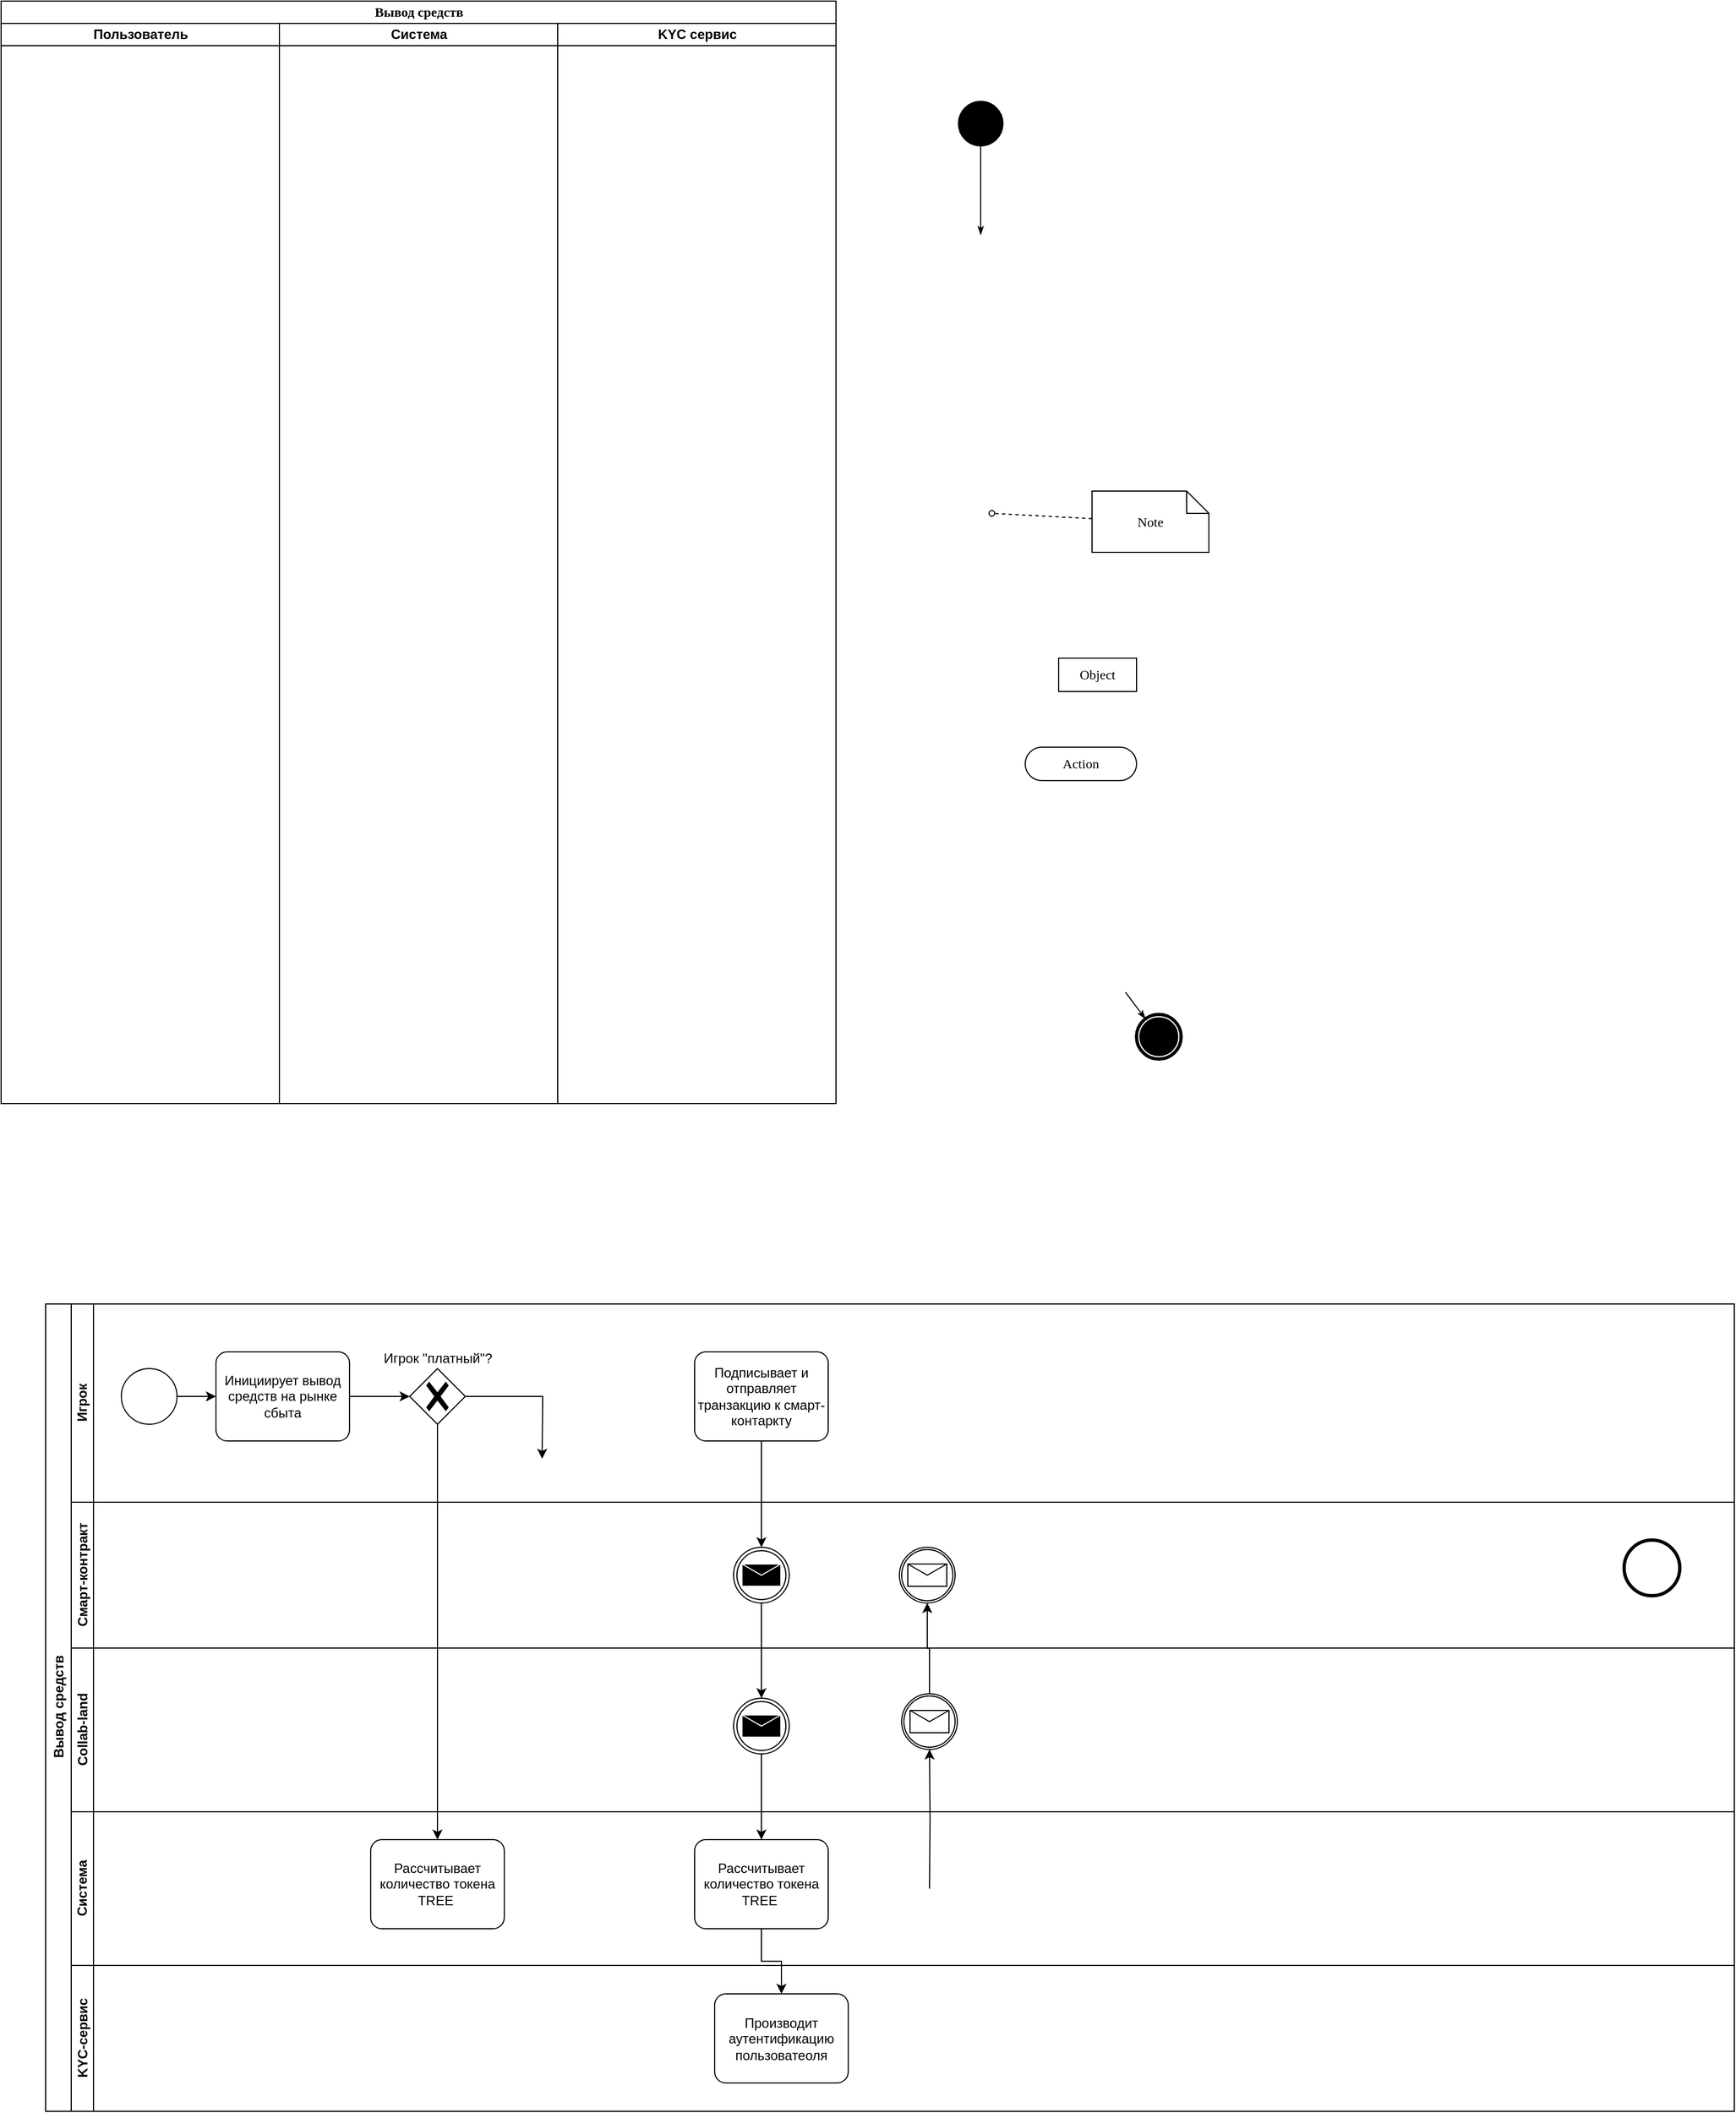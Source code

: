 <mxfile version="20.8.23" type="github">
  <diagram name="Page-1" id="0783ab3e-0a74-02c8-0abd-f7b4e66b4bec">
    <mxGraphModel dx="1434" dy="803" grid="0" gridSize="10" guides="1" tooltips="0" connect="1" arrows="1" fold="1" page="0" pageScale="1" pageWidth="850" pageHeight="1100" background="none" math="0" shadow="0">
      <root>
        <mxCell id="0" />
        <mxCell id="1" parent="0" />
        <mxCell id="1c1d494c118603dd-1" value="Вывод средств" style="swimlane;html=1;childLayout=stackLayout;startSize=20;rounded=0;shadow=0;comic=0;labelBackgroundColor=none;strokeWidth=1;fontFamily=Verdana;fontSize=12;align=center;" parent="1" vertex="1">
          <mxGeometry x="40" y="20" width="750" height="990" as="geometry" />
        </mxCell>
        <mxCell id="1c1d494c118603dd-2" value="Пользователь" style="swimlane;html=1;startSize=20;" parent="1c1d494c118603dd-1" vertex="1">
          <mxGeometry y="20" width="250" height="970" as="geometry">
            <mxRectangle y="20" width="40" height="970" as="alternateBounds" />
          </mxGeometry>
        </mxCell>
        <mxCell id="1c1d494c118603dd-3" value="Система" style="swimlane;html=1;startSize=20;" parent="1c1d494c118603dd-1" vertex="1">
          <mxGeometry x="250" y="20" width="250" height="970" as="geometry" />
        </mxCell>
        <mxCell id="1c1d494c118603dd-4" value="KYC сервис" style="swimlane;html=1;startSize=20;" parent="1c1d494c118603dd-1" vertex="1">
          <mxGeometry x="500" y="20" width="250" height="970" as="geometry" />
        </mxCell>
        <mxCell id="1c1d494c118603dd-27" style="edgeStyle=orthogonalEdgeStyle;rounded=0;html=1;labelBackgroundColor=none;startArrow=none;startFill=0;startSize=5;endArrow=classicThin;endFill=1;endSize=5;jettySize=auto;orthogonalLoop=1;strokeWidth=1;fontFamily=Verdana;fontSize=12" parent="1c1d494c118603dd-4" source="60571a20871a0731-4" edge="1">
          <mxGeometry relative="1" as="geometry">
            <mxPoint x="380" y="190" as="targetPoint" />
          </mxGeometry>
        </mxCell>
        <mxCell id="1c1d494c118603dd-22" value="Note" style="shape=note;whiteSpace=wrap;html=1;rounded=0;shadow=0;comic=0;labelBackgroundColor=none;strokeWidth=1;fontFamily=Verdana;fontSize=12;align=center;size=20;" parent="1" vertex="1">
          <mxGeometry x="1020" y="460" width="105" height="55" as="geometry" />
        </mxCell>
        <mxCell id="1c1d494c118603dd-51" style="edgeStyle=none;rounded=0;html=1;dashed=1;labelBackgroundColor=none;startArrow=none;startFill=0;startSize=5;endArrow=oval;endFill=0;endSize=5;jettySize=auto;orthogonalLoop=1;strokeWidth=1;fontFamily=Verdana;fontSize=12" parent="1" source="1c1d494c118603dd-22" edge="1">
          <mxGeometry relative="1" as="geometry">
            <mxPoint x="930" y="480" as="targetPoint" />
          </mxGeometry>
        </mxCell>
        <mxCell id="60571a20871a0731-5" value="" style="shape=mxgraph.bpmn.shape;html=1;verticalLabelPosition=bottom;labelBackgroundColor=#ffffff;verticalAlign=top;perimeter=ellipsePerimeter;outline=end;symbol=terminate;rounded=0;shadow=0;comic=0;strokeWidth=1;fontFamily=Verdana;fontSize=12;align=center;" parent="1" vertex="1">
          <mxGeometry x="1060" y="930" width="40" height="40" as="geometry" />
        </mxCell>
        <mxCell id="1c1d494c118603dd-45" style="edgeStyle=none;rounded=0;html=1;labelBackgroundColor=none;startArrow=none;startFill=0;startSize=5;endArrow=classicThin;endFill=1;endSize=5;jettySize=auto;orthogonalLoop=1;strokeWidth=1;fontFamily=Verdana;fontSize=12" parent="1" target="60571a20871a0731-5" edge="1">
          <mxGeometry relative="1" as="geometry">
            <mxPoint x="1050" y="910" as="sourcePoint" />
          </mxGeometry>
        </mxCell>
        <mxCell id="2XV63R50OT4PgbaXAqAe-2" value="Object" style="rounded=0;whiteSpace=wrap;html=1;shadow=0;comic=0;labelBackgroundColor=none;strokeWidth=1;fontFamily=Verdana;fontSize=12;align=center;arcSize=50;" vertex="1" parent="1">
          <mxGeometry x="990" y="610" width="70" height="30" as="geometry" />
        </mxCell>
        <mxCell id="2XV63R50OT4PgbaXAqAe-3" value="Action" style="rounded=1;whiteSpace=wrap;html=1;shadow=0;comic=0;labelBackgroundColor=none;strokeWidth=1;fontFamily=Verdana;fontSize=12;align=center;arcSize=50;" vertex="1" parent="1">
          <mxGeometry x="960" y="690" width="100" height="30" as="geometry" />
        </mxCell>
        <mxCell id="60571a20871a0731-4" value="" style="ellipse;whiteSpace=wrap;html=1;rounded=0;shadow=0;comic=0;labelBackgroundColor=none;strokeWidth=1;fillColor=#000000;fontFamily=Verdana;fontSize=12;align=center;" parent="1" vertex="1">
          <mxGeometry x="900" y="110" width="40" height="40" as="geometry" />
        </mxCell>
        <mxCell id="2XV63R50OT4PgbaXAqAe-25" value="Вывод средств" style="swimlane;childLayout=stackLayout;resizeParent=1;resizeParentMax=0;horizontal=0;startSize=23;horizontalStack=0;html=1;swimlaneLine=1;" vertex="1" parent="1">
          <mxGeometry x="80" y="1190" width="1517" height="725" as="geometry">
            <mxRectangle x="80" y="1190" width="32" height="55" as="alternateBounds" />
          </mxGeometry>
        </mxCell>
        <mxCell id="2XV63R50OT4PgbaXAqAe-26" value="Игрок" style="swimlane;startSize=20;horizontal=0;html=1;" vertex="1" parent="2XV63R50OT4PgbaXAqAe-25">
          <mxGeometry x="23" width="1494" height="178" as="geometry">
            <mxRectangle x="20" width="1490" height="26" as="alternateBounds" />
          </mxGeometry>
        </mxCell>
        <mxCell id="2XV63R50OT4PgbaXAqAe-31" style="edgeStyle=orthogonalEdgeStyle;rounded=0;orthogonalLoop=1;jettySize=auto;html=1;" edge="1" parent="2XV63R50OT4PgbaXAqAe-26" source="2XV63R50OT4PgbaXAqAe-29" target="2XV63R50OT4PgbaXAqAe-30">
          <mxGeometry relative="1" as="geometry">
            <mxPoint x="94.0" y="83.077" as="sourcePoint" />
          </mxGeometry>
        </mxCell>
        <mxCell id="2XV63R50OT4PgbaXAqAe-29" value="" style="points=[[0.145,0.145,0],[0.5,0,0],[0.855,0.145,0],[1,0.5,0],[0.855,0.855,0],[0.5,1,0],[0.145,0.855,0],[0,0.5,0]];shape=mxgraph.bpmn.event;html=1;verticalLabelPosition=bottom;labelBackgroundColor=#ffffff;verticalAlign=top;align=center;perimeter=ellipsePerimeter;outlineConnect=0;aspect=fixed;outline=standard;symbol=general;" vertex="1" parent="2XV63R50OT4PgbaXAqAe-26">
          <mxGeometry x="45" y="58" width="50" height="50" as="geometry" />
        </mxCell>
        <mxCell id="2XV63R50OT4PgbaXAqAe-61" style="edgeStyle=orthogonalEdgeStyle;rounded=0;orthogonalLoop=1;jettySize=auto;html=1;" edge="1" parent="2XV63R50OT4PgbaXAqAe-26" source="2XV63R50OT4PgbaXAqAe-30" target="2XV63R50OT4PgbaXAqAe-60">
          <mxGeometry relative="1" as="geometry" />
        </mxCell>
        <mxCell id="2XV63R50OT4PgbaXAqAe-30" value="Инициирует вывод средств на рынке сбыта" style="points=[[0.25,0,0],[0.5,0,0],[0.75,0,0],[1,0.25,0],[1,0.5,0],[1,0.75,0],[0.75,1,0],[0.5,1,0],[0.25,1,0],[0,0.75,0],[0,0.5,0],[0,0.25,0]];shape=mxgraph.bpmn.task;whiteSpace=wrap;rectStyle=rounded;size=10;html=1;taskMarker=abstract;" vertex="1" parent="2XV63R50OT4PgbaXAqAe-26">
          <mxGeometry x="130" y="43" width="120" height="80" as="geometry" />
        </mxCell>
        <mxCell id="2XV63R50OT4PgbaXAqAe-34" value="Подписывает и отправляет транзакцию к смарт-контаркту" style="points=[[0.25,0,0],[0.5,0,0],[0.75,0,0],[1,0.25,0],[1,0.5,0],[1,0.75,0],[0.75,1,0],[0.5,1,0],[0.25,1,0],[0,0.75,0],[0,0.5,0],[0,0.25,0]];shape=mxgraph.bpmn.task;whiteSpace=wrap;rectStyle=rounded;size=10;html=1;taskMarker=abstract;" vertex="1" parent="2XV63R50OT4PgbaXAqAe-26">
          <mxGeometry x="560" y="43" width="120" height="80" as="geometry" />
        </mxCell>
        <mxCell id="2XV63R50OT4PgbaXAqAe-64" style="edgeStyle=orthogonalEdgeStyle;rounded=0;orthogonalLoop=1;jettySize=auto;html=1;" edge="1" parent="2XV63R50OT4PgbaXAqAe-26" source="2XV63R50OT4PgbaXAqAe-60">
          <mxGeometry relative="1" as="geometry">
            <mxPoint x="423" y="139" as="targetPoint" />
          </mxGeometry>
        </mxCell>
        <mxCell id="2XV63R50OT4PgbaXAqAe-60" value="Игрок &quot;платный&quot;?" style="points=[[0.25,0.25,0],[0.5,0,0],[0.75,0.25,0],[1,0.5,0],[0.75,0.75,0],[0.5,1,0],[0.25,0.75,0],[0,0.5,0]];shape=mxgraph.bpmn.gateway2;html=1;verticalLabelPosition=top;labelBackgroundColor=#ffffff;verticalAlign=bottom;align=center;perimeter=rhombusPerimeter;outlineConnect=0;outline=none;symbol=none;gwType=exclusive;labelPosition=center;" vertex="1" parent="2XV63R50OT4PgbaXAqAe-26">
          <mxGeometry x="304" y="58" width="50" height="50" as="geometry" />
        </mxCell>
        <mxCell id="2XV63R50OT4PgbaXAqAe-39" value="Смарт-контракт" style="swimlane;startSize=20;horizontal=0;html=1;" vertex="1" parent="2XV63R50OT4PgbaXAqAe-25">
          <mxGeometry x="23" y="178" width="1494" height="131" as="geometry" />
        </mxCell>
        <mxCell id="2XV63R50OT4PgbaXAqAe-45" value="" style="points=[[0.145,0.145,0],[0.5,0,0],[0.855,0.145,0],[1,0.5,0],[0.855,0.855,0],[0.5,1,0],[0.145,0.855,0],[0,0.5,0]];shape=mxgraph.bpmn.event;html=1;verticalLabelPosition=bottom;labelBackgroundColor=#ffffff;verticalAlign=top;align=center;perimeter=ellipsePerimeter;outlineConnect=0;aspect=fixed;outline=throwing;symbol=message;" vertex="1" parent="2XV63R50OT4PgbaXAqAe-39">
          <mxGeometry x="595" y="40.5" width="50" height="50" as="geometry" />
        </mxCell>
        <mxCell id="2XV63R50OT4PgbaXAqAe-16" value="" style="points=[[0.145,0.145,0],[0.5,0,0],[0.855,0.145,0],[1,0.5,0],[0.855,0.855,0],[0.5,1,0],[0.145,0.855,0],[0,0.5,0]];shape=mxgraph.bpmn.event;html=1;verticalLabelPosition=bottom;labelBackgroundColor=#ffffff;verticalAlign=top;align=center;perimeter=ellipsePerimeter;outlineConnect=0;aspect=fixed;outline=end;symbol=terminate2;" vertex="1" parent="2XV63R50OT4PgbaXAqAe-39">
          <mxGeometry x="1395" y="34" width="50" height="50" as="geometry" />
        </mxCell>
        <mxCell id="2XV63R50OT4PgbaXAqAe-54" value="" style="points=[[0.145,0.145,0],[0.5,0,0],[0.855,0.145,0],[1,0.5,0],[0.855,0.855,0],[0.5,1,0],[0.145,0.855,0],[0,0.5,0]];shape=mxgraph.bpmn.event;html=1;verticalLabelPosition=bottom;labelBackgroundColor=#ffffff;verticalAlign=top;align=center;perimeter=ellipsePerimeter;outlineConnect=0;aspect=fixed;outline=catching;symbol=message;" vertex="1" parent="2XV63R50OT4PgbaXAqAe-39">
          <mxGeometry x="744" y="40.5" width="50" height="50" as="geometry" />
        </mxCell>
        <mxCell id="2XV63R50OT4PgbaXAqAe-53" style="edgeStyle=orthogonalEdgeStyle;rounded=0;orthogonalLoop=1;jettySize=auto;html=1;entryX=0.5;entryY=1;entryDx=0;entryDy=0;entryPerimeter=0;" edge="1" parent="2XV63R50OT4PgbaXAqAe-25" target="2XV63R50OT4PgbaXAqAe-52">
          <mxGeometry relative="1" as="geometry">
            <mxPoint x="794" y="525" as="sourcePoint" />
          </mxGeometry>
        </mxCell>
        <mxCell id="2XV63R50OT4PgbaXAqAe-55" style="edgeStyle=orthogonalEdgeStyle;rounded=0;orthogonalLoop=1;jettySize=auto;html=1;entryX=0.5;entryY=1;entryDx=0;entryDy=0;entryPerimeter=0;" edge="1" parent="2XV63R50OT4PgbaXAqAe-25" source="2XV63R50OT4PgbaXAqAe-52" target="2XV63R50OT4PgbaXAqAe-54">
          <mxGeometry relative="1" as="geometry" />
        </mxCell>
        <mxCell id="2XV63R50OT4PgbaXAqAe-36" value="Collab-land" style="swimlane;startSize=20;horizontal=0;html=1;" vertex="1" parent="2XV63R50OT4PgbaXAqAe-25">
          <mxGeometry x="23" y="309" width="1494" height="147" as="geometry" />
        </mxCell>
        <mxCell id="2XV63R50OT4PgbaXAqAe-48" value="" style="points=[[0.145,0.145,0],[0.5,0,0],[0.855,0.145,0],[1,0.5,0],[0.855,0.855,0],[0.5,1,0],[0.145,0.855,0],[0,0.5,0]];shape=mxgraph.bpmn.event;html=1;verticalLabelPosition=bottom;labelBackgroundColor=#ffffff;verticalAlign=top;align=center;perimeter=ellipsePerimeter;outlineConnect=0;aspect=fixed;outline=throwing;symbol=message;" vertex="1" parent="2XV63R50OT4PgbaXAqAe-36">
          <mxGeometry x="595" y="45" width="50" height="50" as="geometry" />
        </mxCell>
        <mxCell id="2XV63R50OT4PgbaXAqAe-52" value="" style="points=[[0.145,0.145,0],[0.5,0,0],[0.855,0.145,0],[1,0.5,0],[0.855,0.855,0],[0.5,1,0],[0.145,0.855,0],[0,0.5,0]];shape=mxgraph.bpmn.event;html=1;verticalLabelPosition=bottom;labelBackgroundColor=#ffffff;verticalAlign=top;align=center;perimeter=ellipsePerimeter;outlineConnect=0;aspect=fixed;outline=catching;symbol=message;" vertex="1" parent="2XV63R50OT4PgbaXAqAe-36">
          <mxGeometry x="746" y="41" width="50" height="50" as="geometry" />
        </mxCell>
        <mxCell id="2XV63R50OT4PgbaXAqAe-27" value="Система" style="swimlane;startSize=20;horizontal=0;html=1;" vertex="1" parent="2XV63R50OT4PgbaXAqAe-25">
          <mxGeometry x="23" y="456" width="1494" height="138" as="geometry" />
        </mxCell>
        <mxCell id="2XV63R50OT4PgbaXAqAe-33" value="Рассчитывает количество токена TREE&amp;nbsp;" style="points=[[0.25,0,0],[0.5,0,0],[0.75,0,0],[1,0.25,0],[1,0.5,0],[1,0.75,0],[0.75,1,0],[0.5,1,0],[0.25,1,0],[0,0.75,0],[0,0.5,0],[0,0.25,0]];shape=mxgraph.bpmn.task;whiteSpace=wrap;rectStyle=rounded;size=10;html=1;taskMarker=abstract;" vertex="1" parent="2XV63R50OT4PgbaXAqAe-27">
          <mxGeometry x="560" y="25" width="120" height="80" as="geometry" />
        </mxCell>
        <mxCell id="2XV63R50OT4PgbaXAqAe-62" value="Рассчитывает количество токена TREE&amp;nbsp;" style="points=[[0.25,0,0],[0.5,0,0],[0.75,0,0],[1,0.25,0],[1,0.5,0],[1,0.75,0],[0.75,1,0],[0.5,1,0],[0.25,1,0],[0,0.75,0],[0,0.5,0],[0,0.25,0]];shape=mxgraph.bpmn.task;whiteSpace=wrap;rectStyle=rounded;size=10;html=1;taskMarker=abstract;" vertex="1" parent="2XV63R50OT4PgbaXAqAe-27">
          <mxGeometry x="269" y="25" width="120" height="80" as="geometry" />
        </mxCell>
        <mxCell id="2XV63R50OT4PgbaXAqAe-50" style="edgeStyle=orthogonalEdgeStyle;rounded=0;orthogonalLoop=1;jettySize=auto;html=1;" edge="1" parent="2XV63R50OT4PgbaXAqAe-25" source="2XV63R50OT4PgbaXAqAe-48" target="2XV63R50OT4PgbaXAqAe-33">
          <mxGeometry relative="1" as="geometry" />
        </mxCell>
        <mxCell id="2XV63R50OT4PgbaXAqAe-49" style="edgeStyle=orthogonalEdgeStyle;rounded=0;orthogonalLoop=1;jettySize=auto;html=1;" edge="1" parent="2XV63R50OT4PgbaXAqAe-25" source="2XV63R50OT4PgbaXAqAe-45" target="2XV63R50OT4PgbaXAqAe-48">
          <mxGeometry relative="1" as="geometry" />
        </mxCell>
        <mxCell id="2XV63R50OT4PgbaXAqAe-42" style="edgeStyle=orthogonalEdgeStyle;rounded=0;orthogonalLoop=1;jettySize=auto;html=1;" edge="1" parent="2XV63R50OT4PgbaXAqAe-25" source="2XV63R50OT4PgbaXAqAe-34" target="2XV63R50OT4PgbaXAqAe-45">
          <mxGeometry relative="1" as="geometry">
            <mxPoint x="643" y="203.5" as="targetPoint" />
          </mxGeometry>
        </mxCell>
        <mxCell id="2XV63R50OT4PgbaXAqAe-57" style="edgeStyle=orthogonalEdgeStyle;rounded=0;orthogonalLoop=1;jettySize=auto;html=1;" edge="1" parent="2XV63R50OT4PgbaXAqAe-25" source="2XV63R50OT4PgbaXAqAe-33" target="2XV63R50OT4PgbaXAqAe-56">
          <mxGeometry relative="1" as="geometry" />
        </mxCell>
        <mxCell id="2XV63R50OT4PgbaXAqAe-28" value="KYC-сервис" style="swimlane;startSize=20;horizontal=0;html=1;" vertex="1" parent="2XV63R50OT4PgbaXAqAe-25">
          <mxGeometry x="23" y="594" width="1494" height="131" as="geometry" />
        </mxCell>
        <mxCell id="2XV63R50OT4PgbaXAqAe-56" value="Производит аутентификацию пользоватеоля" style="points=[[0.25,0,0],[0.5,0,0],[0.75,0,0],[1,0.25,0],[1,0.5,0],[1,0.75,0],[0.75,1,0],[0.5,1,0],[0.25,1,0],[0,0.75,0],[0,0.5,0],[0,0.25,0]];shape=mxgraph.bpmn.task;whiteSpace=wrap;rectStyle=rounded;size=10;html=1;taskMarker=abstract;" vertex="1" parent="2XV63R50OT4PgbaXAqAe-28">
          <mxGeometry x="578" y="25.5" width="120" height="80" as="geometry" />
        </mxCell>
        <mxCell id="2XV63R50OT4PgbaXAqAe-63" style="edgeStyle=orthogonalEdgeStyle;rounded=0;orthogonalLoop=1;jettySize=auto;html=1;" edge="1" parent="2XV63R50OT4PgbaXAqAe-25" source="2XV63R50OT4PgbaXAqAe-60" target="2XV63R50OT4PgbaXAqAe-62">
          <mxGeometry relative="1" as="geometry" />
        </mxCell>
      </root>
    </mxGraphModel>
  </diagram>
</mxfile>
